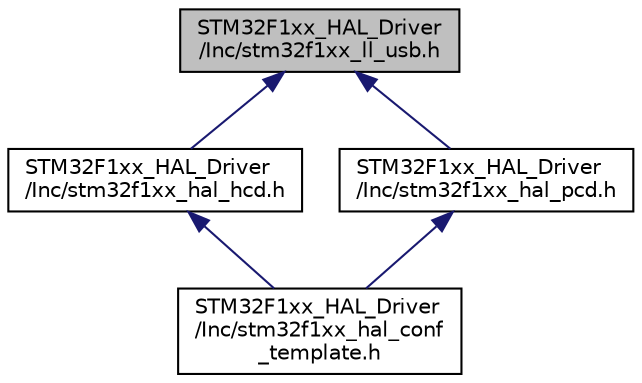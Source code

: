 digraph "STM32F1xx_HAL_Driver/Inc/stm32f1xx_ll_usb.h"
{
 // LATEX_PDF_SIZE
  edge [fontname="Helvetica",fontsize="10",labelfontname="Helvetica",labelfontsize="10"];
  node [fontname="Helvetica",fontsize="10",shape=record];
  Node1 [label="STM32F1xx_HAL_Driver\l/Inc/stm32f1xx_ll_usb.h",height=0.2,width=0.4,color="black", fillcolor="grey75", style="filled", fontcolor="black",tooltip="Header file of USB Low Layer HAL module."];
  Node1 -> Node2 [dir="back",color="midnightblue",fontsize="10",style="solid",fontname="Helvetica"];
  Node2 [label="STM32F1xx_HAL_Driver\l/Inc/stm32f1xx_hal_hcd.h",height=0.2,width=0.4,color="black", fillcolor="white", style="filled",URL="$stm32f1xx__hal__hcd_8h.html",tooltip="Header file of HCD HAL module."];
  Node2 -> Node3 [dir="back",color="midnightblue",fontsize="10",style="solid",fontname="Helvetica"];
  Node3 [label="STM32F1xx_HAL_Driver\l/Inc/stm32f1xx_hal_conf\l_template.h",height=0.2,width=0.4,color="black", fillcolor="white", style="filled",URL="$stm32f1xx__hal__conf__template_8h_source.html",tooltip=" "];
  Node1 -> Node4 [dir="back",color="midnightblue",fontsize="10",style="solid",fontname="Helvetica"];
  Node4 [label="STM32F1xx_HAL_Driver\l/Inc/stm32f1xx_hal_pcd.h",height=0.2,width=0.4,color="black", fillcolor="white", style="filled",URL="$stm32f1xx__hal__pcd_8h.html",tooltip="Header file of PCD HAL module."];
  Node4 -> Node3 [dir="back",color="midnightblue",fontsize="10",style="solid",fontname="Helvetica"];
}
